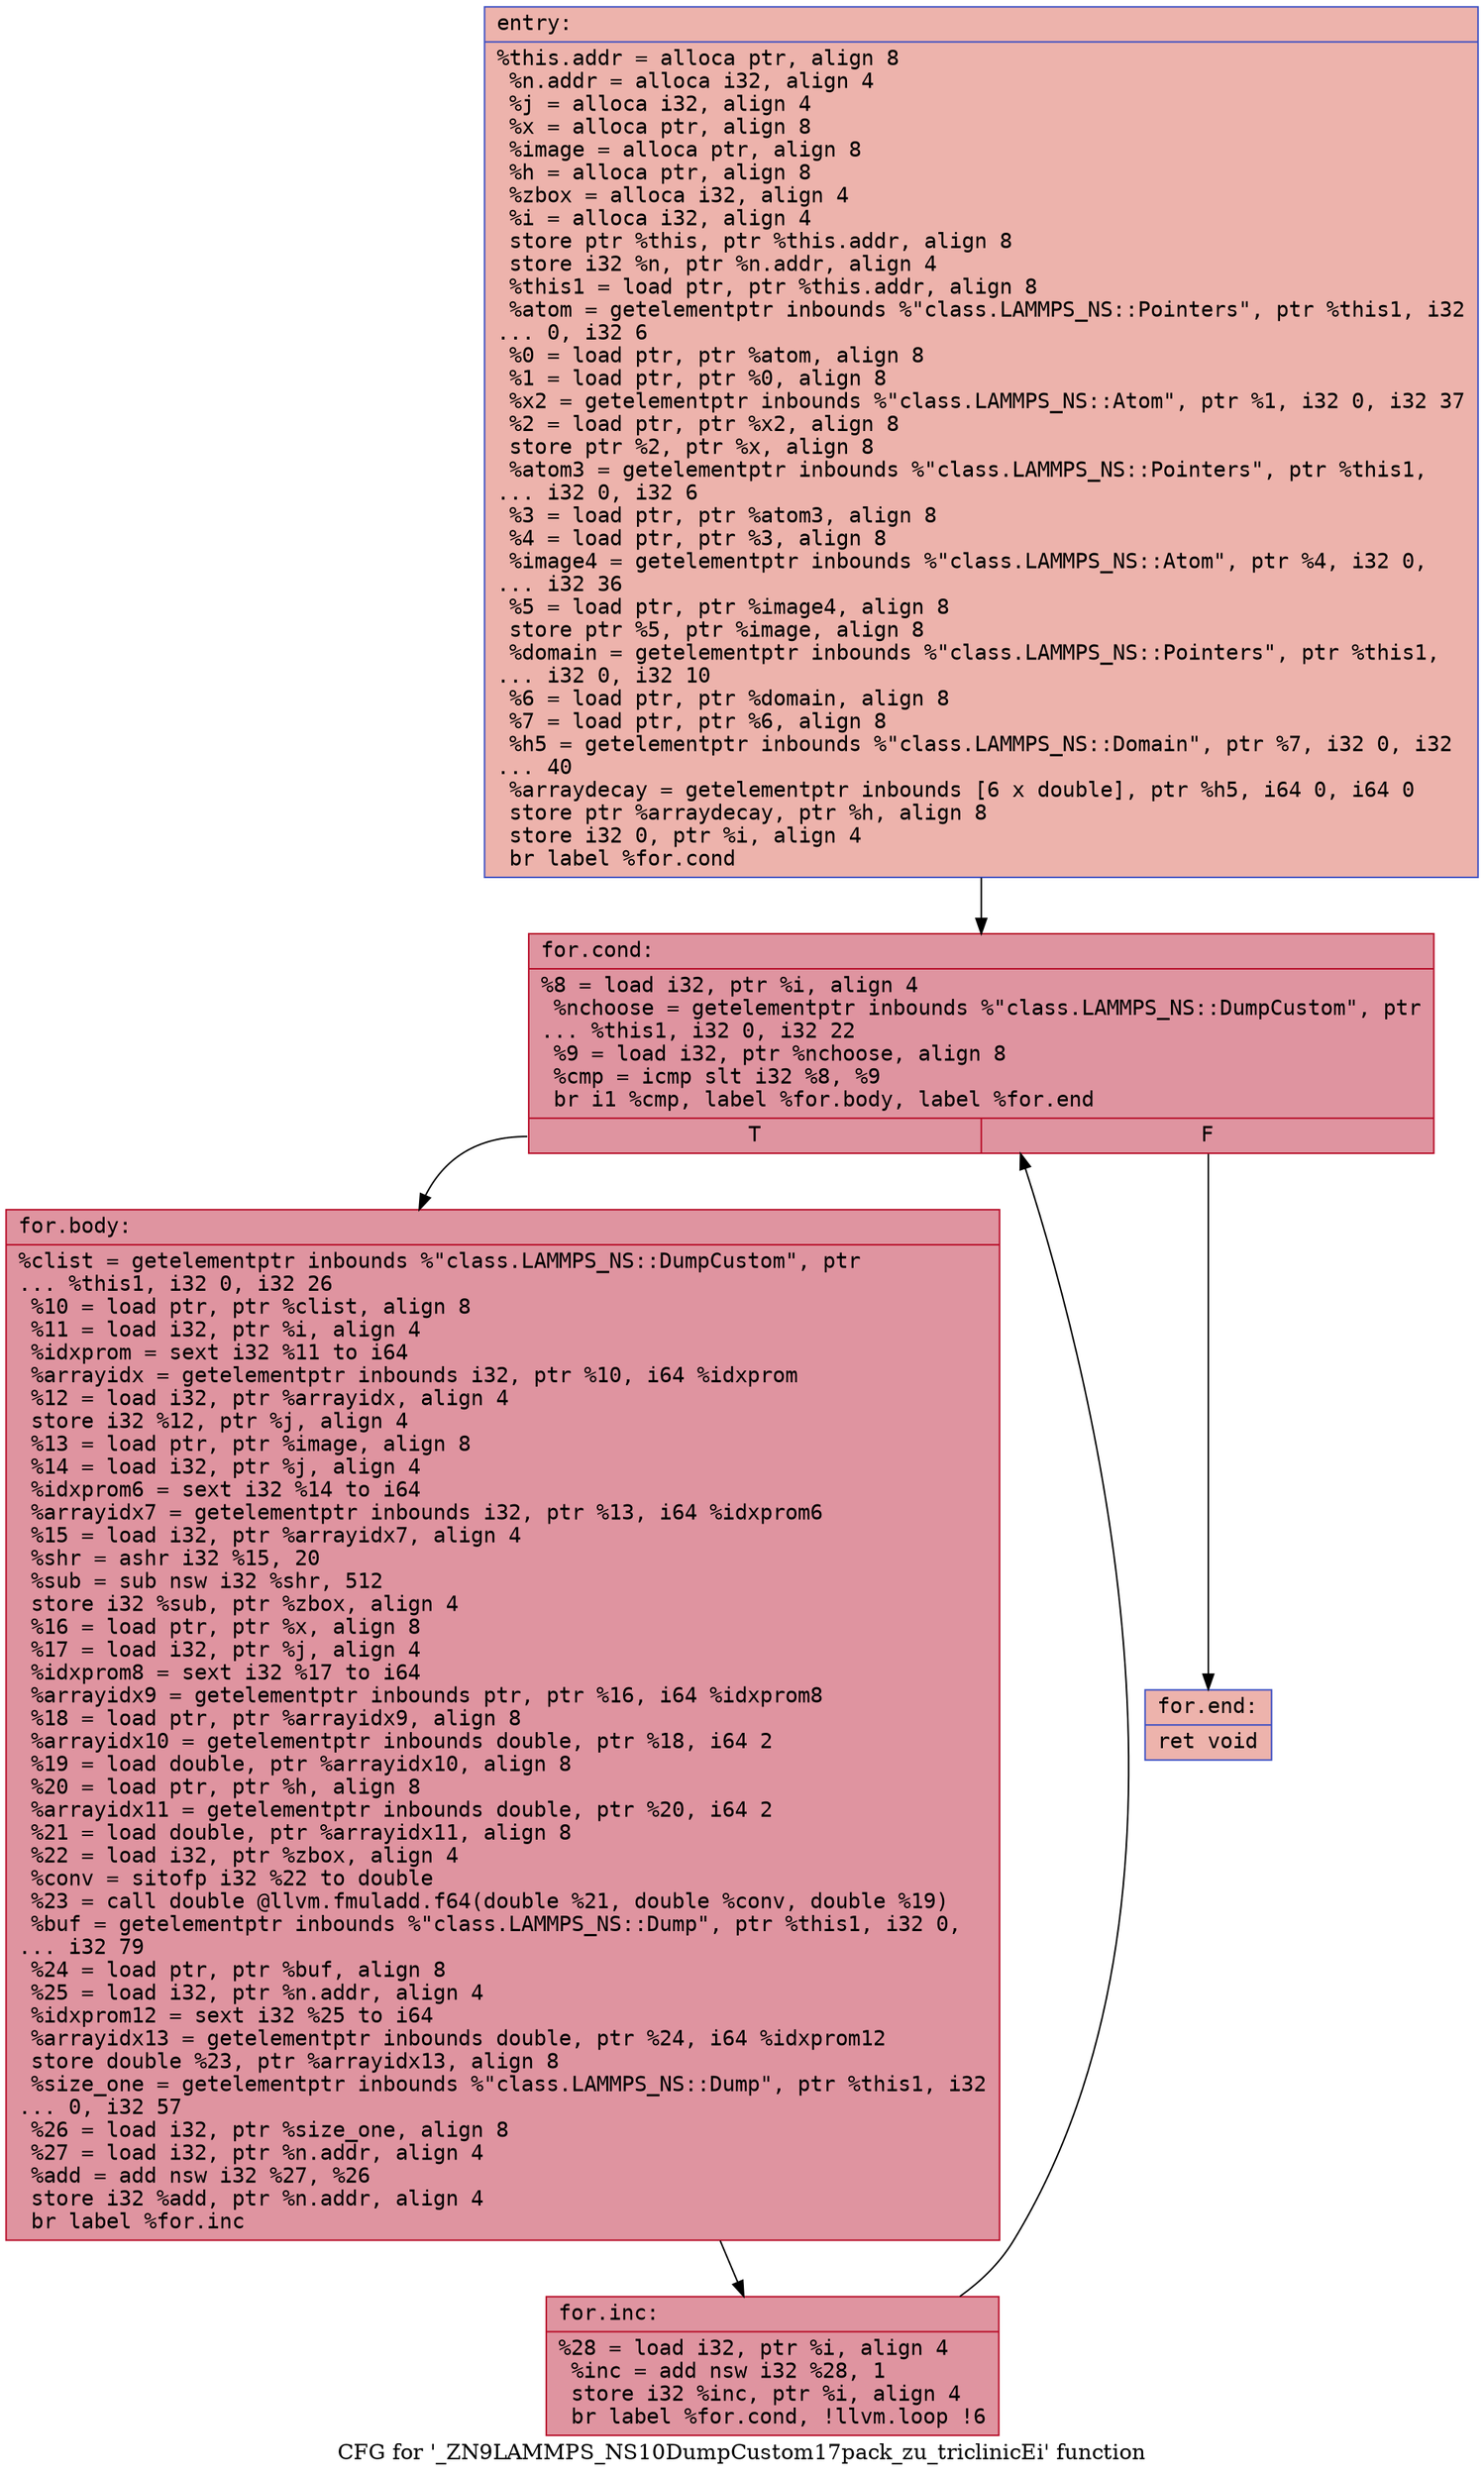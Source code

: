 digraph "CFG for '_ZN9LAMMPS_NS10DumpCustom17pack_zu_triclinicEi' function" {
	label="CFG for '_ZN9LAMMPS_NS10DumpCustom17pack_zu_triclinicEi' function";

	Node0x55d03a896f60 [shape=record,color="#3d50c3ff", style=filled, fillcolor="#d6524470" fontname="Courier",label="{entry:\l|  %this.addr = alloca ptr, align 8\l  %n.addr = alloca i32, align 4\l  %j = alloca i32, align 4\l  %x = alloca ptr, align 8\l  %image = alloca ptr, align 8\l  %h = alloca ptr, align 8\l  %zbox = alloca i32, align 4\l  %i = alloca i32, align 4\l  store ptr %this, ptr %this.addr, align 8\l  store i32 %n, ptr %n.addr, align 4\l  %this1 = load ptr, ptr %this.addr, align 8\l  %atom = getelementptr inbounds %\"class.LAMMPS_NS::Pointers\", ptr %this1, i32\l... 0, i32 6\l  %0 = load ptr, ptr %atom, align 8\l  %1 = load ptr, ptr %0, align 8\l  %x2 = getelementptr inbounds %\"class.LAMMPS_NS::Atom\", ptr %1, i32 0, i32 37\l  %2 = load ptr, ptr %x2, align 8\l  store ptr %2, ptr %x, align 8\l  %atom3 = getelementptr inbounds %\"class.LAMMPS_NS::Pointers\", ptr %this1,\l... i32 0, i32 6\l  %3 = load ptr, ptr %atom3, align 8\l  %4 = load ptr, ptr %3, align 8\l  %image4 = getelementptr inbounds %\"class.LAMMPS_NS::Atom\", ptr %4, i32 0,\l... i32 36\l  %5 = load ptr, ptr %image4, align 8\l  store ptr %5, ptr %image, align 8\l  %domain = getelementptr inbounds %\"class.LAMMPS_NS::Pointers\", ptr %this1,\l... i32 0, i32 10\l  %6 = load ptr, ptr %domain, align 8\l  %7 = load ptr, ptr %6, align 8\l  %h5 = getelementptr inbounds %\"class.LAMMPS_NS::Domain\", ptr %7, i32 0, i32\l... 40\l  %arraydecay = getelementptr inbounds [6 x double], ptr %h5, i64 0, i64 0\l  store ptr %arraydecay, ptr %h, align 8\l  store i32 0, ptr %i, align 4\l  br label %for.cond\l}"];
	Node0x55d03a896f60 -> Node0x55d03a898450[tooltip="entry -> for.cond\nProbability 100.00%" ];
	Node0x55d03a898450 [shape=record,color="#b70d28ff", style=filled, fillcolor="#b70d2870" fontname="Courier",label="{for.cond:\l|  %8 = load i32, ptr %i, align 4\l  %nchoose = getelementptr inbounds %\"class.LAMMPS_NS::DumpCustom\", ptr\l... %this1, i32 0, i32 22\l  %9 = load i32, ptr %nchoose, align 8\l  %cmp = icmp slt i32 %8, %9\l  br i1 %cmp, label %for.body, label %for.end\l|{<s0>T|<s1>F}}"];
	Node0x55d03a898450:s0 -> Node0x55d03a8987d0[tooltip="for.cond -> for.body\nProbability 96.88%" ];
	Node0x55d03a898450:s1 -> Node0x55d03a898850[tooltip="for.cond -> for.end\nProbability 3.12%" ];
	Node0x55d03a8987d0 [shape=record,color="#b70d28ff", style=filled, fillcolor="#b70d2870" fontname="Courier",label="{for.body:\l|  %clist = getelementptr inbounds %\"class.LAMMPS_NS::DumpCustom\", ptr\l... %this1, i32 0, i32 26\l  %10 = load ptr, ptr %clist, align 8\l  %11 = load i32, ptr %i, align 4\l  %idxprom = sext i32 %11 to i64\l  %arrayidx = getelementptr inbounds i32, ptr %10, i64 %idxprom\l  %12 = load i32, ptr %arrayidx, align 4\l  store i32 %12, ptr %j, align 4\l  %13 = load ptr, ptr %image, align 8\l  %14 = load i32, ptr %j, align 4\l  %idxprom6 = sext i32 %14 to i64\l  %arrayidx7 = getelementptr inbounds i32, ptr %13, i64 %idxprom6\l  %15 = load i32, ptr %arrayidx7, align 4\l  %shr = ashr i32 %15, 20\l  %sub = sub nsw i32 %shr, 512\l  store i32 %sub, ptr %zbox, align 4\l  %16 = load ptr, ptr %x, align 8\l  %17 = load i32, ptr %j, align 4\l  %idxprom8 = sext i32 %17 to i64\l  %arrayidx9 = getelementptr inbounds ptr, ptr %16, i64 %idxprom8\l  %18 = load ptr, ptr %arrayidx9, align 8\l  %arrayidx10 = getelementptr inbounds double, ptr %18, i64 2\l  %19 = load double, ptr %arrayidx10, align 8\l  %20 = load ptr, ptr %h, align 8\l  %arrayidx11 = getelementptr inbounds double, ptr %20, i64 2\l  %21 = load double, ptr %arrayidx11, align 8\l  %22 = load i32, ptr %zbox, align 4\l  %conv = sitofp i32 %22 to double\l  %23 = call double @llvm.fmuladd.f64(double %21, double %conv, double %19)\l  %buf = getelementptr inbounds %\"class.LAMMPS_NS::Dump\", ptr %this1, i32 0,\l... i32 79\l  %24 = load ptr, ptr %buf, align 8\l  %25 = load i32, ptr %n.addr, align 4\l  %idxprom12 = sext i32 %25 to i64\l  %arrayidx13 = getelementptr inbounds double, ptr %24, i64 %idxprom12\l  store double %23, ptr %arrayidx13, align 8\l  %size_one = getelementptr inbounds %\"class.LAMMPS_NS::Dump\", ptr %this1, i32\l... 0, i32 57\l  %26 = load i32, ptr %size_one, align 8\l  %27 = load i32, ptr %n.addr, align 4\l  %add = add nsw i32 %27, %26\l  store i32 %add, ptr %n.addr, align 4\l  br label %for.inc\l}"];
	Node0x55d03a8987d0 -> Node0x55d03a89a2f0[tooltip="for.body -> for.inc\nProbability 100.00%" ];
	Node0x55d03a89a2f0 [shape=record,color="#b70d28ff", style=filled, fillcolor="#b70d2870" fontname="Courier",label="{for.inc:\l|  %28 = load i32, ptr %i, align 4\l  %inc = add nsw i32 %28, 1\l  store i32 %inc, ptr %i, align 4\l  br label %for.cond, !llvm.loop !6\l}"];
	Node0x55d03a89a2f0 -> Node0x55d03a898450[tooltip="for.inc -> for.cond\nProbability 100.00%" ];
	Node0x55d03a898850 [shape=record,color="#3d50c3ff", style=filled, fillcolor="#d6524470" fontname="Courier",label="{for.end:\l|  ret void\l}"];
}
